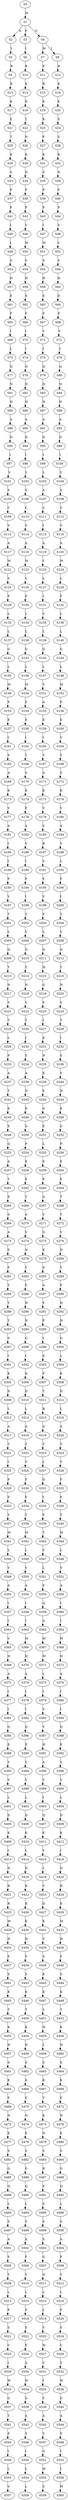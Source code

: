 strict digraph  {
	S0 -> S1 [ label = M ];
	S1 -> S2 [ label = A ];
	S1 -> S3 [ label = P ];
	S1 -> S4 [ label = G ];
	S2 -> S5 [ label = I ];
	S3 -> S6 [ label = I ];
	S4 -> S7 [ label = M ];
	S4 -> S8 [ label = I ];
	S5 -> S9 [ label = R ];
	S6 -> S10 [ label = R ];
	S7 -> S11 [ label = P ];
	S8 -> S12 [ label = R ];
	S9 -> S13 [ label = R ];
	S10 -> S14 [ label = K ];
	S11 -> S15 [ label = R ];
	S12 -> S16 [ label = K ];
	S13 -> S17 [ label = K ];
	S14 -> S18 [ label = K ];
	S15 -> S19 [ label = K ];
	S16 -> S20 [ label = K ];
	S17 -> S21 [ label = S ];
	S18 -> S22 [ label = T ];
	S19 -> S23 [ label = K ];
	S20 -> S24 [ label = S ];
	S21 -> S25 [ label = T ];
	S22 -> S26 [ label = N ];
	S23 -> S27 [ label = P ];
	S24 -> S28 [ label = S ];
	S25 -> S29 [ label = K ];
	S26 -> S30 [ label = K ];
	S27 -> S31 [ label = K ];
	S28 -> S32 [ label = K ];
	S29 -> S33 [ label = S ];
	S30 -> S34 [ label = N ];
	S31 -> S35 [ label = S ];
	S32 -> S36 [ label = N ];
	S33 -> S37 [ label = P ];
	S34 -> S38 [ label = P ];
	S35 -> S39 [ label = P ];
	S36 -> S40 [ label = P ];
	S37 -> S41 [ label = P ];
	S38 -> S42 [ label = P ];
	S39 -> S43 [ label = P ];
	S40 -> S44 [ label = P ];
	S41 -> S45 [ label = I ];
	S42 -> S46 [ label = V ];
	S43 -> S47 [ label = I ];
	S44 -> S48 [ label = V ];
	S45 -> S49 [ label = L ];
	S46 -> S50 [ label = M ];
	S47 -> S51 [ label = M ];
	S48 -> S52 [ label = L ];
	S49 -> S53 [ label = S ];
	S50 -> S54 [ label = S ];
	S51 -> S55 [ label = S ];
	S52 -> S56 [ label = S ];
	S53 -> S57 [ label = H ];
	S54 -> S58 [ label = H ];
	S55 -> S59 [ label = H ];
	S56 -> S60 [ label = H ];
	S57 -> S61 [ label = E ];
	S58 -> S62 [ label = E ];
	S59 -> S63 [ label = E ];
	S60 -> S64 [ label = D ];
	S61 -> S65 [ label = F ];
	S62 -> S66 [ label = F ];
	S63 -> S67 [ label = F ];
	S64 -> S68 [ label = F ];
	S65 -> S69 [ label = I ];
	S66 -> S70 [ label = I ];
	S67 -> S71 [ label = V ];
	S68 -> S72 [ label = V ];
	S69 -> S73 [ label = L ];
	S70 -> S74 [ label = I ];
	S71 -> S75 [ label = I ];
	S72 -> S76 [ label = I ];
	S73 -> S77 [ label = Q ];
	S74 -> S78 [ label = Q ];
	S75 -> S79 [ label = Q ];
	S76 -> S80 [ label = Q ];
	S77 -> S81 [ label = N ];
	S78 -> S82 [ label = N ];
	S79 -> S83 [ label = N ];
	S80 -> S84 [ label = N ];
	S81 -> S85 [ label = H ];
	S82 -> S86 [ label = H ];
	S83 -> S87 [ label = H ];
	S84 -> S88 [ label = H ];
	S85 -> S89 [ label = A ];
	S86 -> S90 [ label = A ];
	S87 -> S91 [ label = A ];
	S88 -> S92 [ label = A ];
	S89 -> S93 [ label = D ];
	S90 -> S94 [ label = D ];
	S91 -> S95 [ label = D ];
	S92 -> S96 [ label = D ];
	S93 -> S97 [ label = I ];
	S94 -> S98 [ label = I ];
	S95 -> S99 [ label = I ];
	S96 -> S100 [ label = I ];
	S97 -> S101 [ label = V ];
	S98 -> S102 [ label = V ];
	S99 -> S103 [ label = L ];
	S100 -> S104 [ label = V ];
	S101 -> S105 [ label = S ];
	S102 -> S106 [ label = S ];
	S103 -> S107 [ label = A ];
	S104 -> S108 [ label = S ];
	S105 -> S109 [ label = C ];
	S106 -> S110 [ label = C ];
	S107 -> S111 [ label = C ];
	S108 -> S112 [ label = C ];
	S109 -> S113 [ label = V ];
	S110 -> S114 [ label = V ];
	S111 -> S115 [ label = I ];
	S112 -> S116 [ label = V ];
	S113 -> S117 [ label = A ];
	S114 -> S118 [ label = A ];
	S115 -> S119 [ label = A ];
	S116 -> S120 [ label = A ];
	S117 -> S121 [ label = M ];
	S118 -> S122 [ label = M ];
	S119 -> S123 [ label = I ];
	S120 -> S124 [ label = M ];
	S121 -> S125 [ label = V ];
	S122 -> S126 [ label = V ];
	S123 -> S127 [ label = L ];
	S124 -> S128 [ label = L ];
	S125 -> S129 [ label = F ];
	S126 -> S130 [ label = F ];
	S127 -> S131 [ label = I ];
	S128 -> S132 [ label = F ];
	S129 -> S133 [ label = L ];
	S130 -> S134 [ label = L ];
	S131 -> S135 [ label = V ];
	S132 -> S136 [ label = L ];
	S133 -> S137 [ label = L ];
	S134 -> S138 [ label = L ];
	S135 -> S139 [ label = L ];
	S136 -> S140 [ label = L ];
	S137 -> S141 [ label = G ];
	S138 -> S142 [ label = G ];
	S139 -> S143 [ label = G ];
	S140 -> S144 [ label = G ];
	S141 -> S145 [ label = L ];
	S142 -> S146 [ label = L ];
	S143 -> S147 [ label = L ];
	S144 -> S148 [ label = L ];
	S145 -> S149 [ label = M ];
	S146 -> S150 [ label = M ];
	S147 -> S151 [ label = V ];
	S148 -> S152 [ label = M ];
	S149 -> S153 [ label = F ];
	S150 -> S154 [ label = F ];
	S151 -> S155 [ label = A ];
	S152 -> S156 [ label = F ];
	S153 -> S157 [ label = E ];
	S154 -> S158 [ label = E ];
	S155 -> S159 [ label = E ];
	S156 -> S160 [ label = E ];
	S157 -> S161 [ label = I ];
	S158 -> S162 [ label = I ];
	S159 -> S163 [ label = I ];
	S160 -> S164 [ label = V ];
	S161 -> S165 [ label = S ];
	S162 -> S166 [ label = T ];
	S163 -> S167 [ label = T ];
	S164 -> S168 [ label = T ];
	S165 -> S169 [ label = A ];
	S166 -> S170 [ label = S ];
	S167 -> S171 [ label = A ];
	S168 -> S172 [ label = S ];
	S169 -> S173 [ label = K ];
	S170 -> S174 [ label = K ];
	S171 -> S175 [ label = K ];
	S172 -> S176 [ label = K ];
	S173 -> S177 [ label = V ];
	S174 -> S178 [ label = F ];
	S175 -> S179 [ label = V ];
	S176 -> S180 [ label = V ];
	S177 -> S181 [ label = A ];
	S178 -> S182 [ label = A ];
	S179 -> S183 [ label = S ];
	S180 -> S184 [ label = A ];
	S181 -> S185 [ label = I ];
	S182 -> S186 [ label = V ];
	S183 -> S187 [ label = R ];
	S184 -> S188 [ label = V ];
	S185 -> S189 [ label = I ];
	S186 -> S190 [ label = I ];
	S187 -> S191 [ label = V ];
	S188 -> S192 [ label = L ];
	S189 -> S193 [ label = F ];
	S190 -> S194 [ label = F ];
	S191 -> S195 [ label = F ];
	S192 -> S196 [ label = F ];
	S193 -> S197 [ label = V ];
	S194 -> S198 [ label = I ];
	S195 -> S199 [ label = V ];
	S196 -> S200 [ label = I ];
	S197 -> S201 [ label = T ];
	S198 -> S202 [ label = T ];
	S199 -> S203 [ label = F ];
	S200 -> S204 [ label = T ];
	S201 -> S205 [ label = L ];
	S202 -> S206 [ label = V ];
	S203 -> S207 [ label = L ];
	S204 -> S208 [ label = V ];
	S205 -> S209 [ label = Q ];
	S206 -> S210 [ label = Q ];
	S207 -> S211 [ label = Q ];
	S208 -> S212 [ label = Q ];
	S209 -> S213 [ label = Y ];
	S210 -> S214 [ label = Y ];
	S211 -> S215 [ label = H ];
	S212 -> S216 [ label = Y ];
	S213 -> S217 [ label = N ];
	S214 -> S218 [ label = N ];
	S215 -> S219 [ label = G ];
	S216 -> S220 [ label = N ];
	S217 -> S221 [ label = V ];
	S218 -> S222 [ label = V ];
	S219 -> S223 [ label = F ];
	S220 -> S224 [ label = V ];
	S221 -> S225 [ label = T ];
	S222 -> S226 [ label = T ];
	S223 -> S227 [ label = I ];
	S224 -> S228 [ label = T ];
	S225 -> S229 [ label = L ];
	S226 -> S230 [ label = I ];
	S227 -> S231 [ label = K ];
	S228 -> S232 [ label = I ];
	S229 -> S233 [ label = P ];
	S230 -> S234 [ label = S ];
	S231 -> S235 [ label = N ];
	S232 -> S236 [ label = S ];
	S233 -> S237 [ label = A ];
	S234 -> S238 [ label = A ];
	S235 -> S239 [ label = E ];
	S236 -> S240 [ label = V ];
	S237 -> S241 [ label = T ];
	S238 -> S242 [ label = N ];
	S239 -> S243 [ label = E ];
	S240 -> S244 [ label = N ];
	S241 -> S245 [ label = E ];
	S242 -> S246 [ label = E ];
	S243 -> S247 [ label = G ];
	S244 -> S248 [ label = E ];
	S245 -> S249 [ label = E ];
	S246 -> S250 [ label = G ];
	S247 -> S251 [ label = E ];
	S248 -> S252 [ label = G ];
	S249 -> S253 [ label = Q ];
	S250 -> S254 [ label = P ];
	S251 -> S255 [ label = L ];
	S252 -> S256 [ label = P ];
	S253 -> S257 [ label = A ];
	S254 -> S258 [ label = E ];
	S255 -> S259 [ label = E ];
	S256 -> S260 [ label = E ];
	S257 -> S261 [ label = T ];
	S258 -> S262 [ label = E ];
	S259 -> S263 [ label = P ];
	S260 -> S264 [ label = E ];
	S261 -> S265 [ label = E ];
	S262 -> S266 [ label = T ];
	S263 -> S267 [ label = A ];
	S264 -> S268 [ label = T ];
	S265 -> S269 [ label = S ];
	S266 -> S270 [ label = A ];
	S267 -> S271 [ label = V ];
	S268 -> S272 [ label = T ];
	S269 -> S273 [ label = A ];
	S270 -> S274 [ label = V ];
	S271 -> S275 [ label = G ];
	S272 -> S276 [ label = V ];
	S273 -> S277 [ label = S ];
	S274 -> S278 [ label = N ];
	S275 -> S279 [ label = K ];
	S276 -> S280 [ label = N ];
	S277 -> S281 [ label = F ];
	S278 -> S282 [ label = Y ];
	S279 -> S283 [ label = D ];
	S280 -> S284 [ label = Y ];
	S281 -> S285 [ label = Y ];
	S282 -> S286 [ label = F ];
	S283 -> S287 [ label = A ];
	S284 -> S288 [ label = F ];
	S285 -> S289 [ label = Y ];
	S286 -> S290 [ label = H ];
	S287 -> S291 [ label = F ];
	S288 -> S292 [ label = H ];
	S289 -> S293 [ label = Y ];
	S290 -> S294 [ label = H ];
	S291 -> S295 [ label = P ];
	S292 -> S296 [ label = H ];
	S293 -> S297 [ label = G ];
	S294 -> S298 [ label = G ];
	S295 -> S299 [ label = I ];
	S296 -> S300 [ label = G ];
	S297 -> S301 [ label = I ];
	S298 -> S302 [ label = I ];
	S299 -> S303 [ label = E ];
	S300 -> S304 [ label = L ];
	S301 -> S305 [ label = K ];
	S302 -> S306 [ label = K ];
	S303 -> S307 [ label = F ];
	S304 -> S308 [ label = K ];
	S305 -> S309 [ label = D ];
	S306 -> S310 [ label = D ];
	S307 -> S311 [ label = T ];
	S308 -> S312 [ label = D ];
	S309 -> S313 [ label = L ];
	S310 -> S314 [ label = L ];
	S311 -> S315 [ label = R ];
	S312 -> S316 [ label = L ];
	S313 -> S317 [ label = A ];
	S314 -> S318 [ label = A ];
	S315 -> S319 [ label = G ];
	S316 -> S320 [ label = A ];
	S317 -> S321 [ label = T ];
	S318 -> S322 [ label = T ];
	S319 -> S323 [ label = Y ];
	S320 -> S324 [ label = T ];
	S321 -> S325 [ label = I ];
	S322 -> S326 [ label = V ];
	S323 -> S327 [ label = L ];
	S324 -> S328 [ label = V ];
	S325 -> S329 [ label = F ];
	S326 -> S330 [ label = F ];
	S327 -> S331 [ label = D ];
	S328 -> S332 [ label = F ];
	S329 -> S333 [ label = F ];
	S330 -> S334 [ label = F ];
	S331 -> S335 [ label = I ];
	S332 -> S336 [ label = F ];
	S333 -> S337 [ label = Y ];
	S334 -> S338 [ label = Y ];
	S335 -> S339 [ label = F ];
	S336 -> S340 [ label = Y ];
	S337 -> S341 [ label = M ];
	S338 -> S342 [ label = M ];
	S339 -> S343 [ label = T ];
	S340 -> S344 [ label = M ];
	S341 -> S345 [ label = L ];
	S342 -> S346 [ label = L ];
	S343 -> S347 [ label = V ];
	S344 -> S348 [ label = L ];
	S345 -> S349 [ label = V ];
	S346 -> S350 [ label = V ];
	S347 -> S351 [ label = L ];
	S348 -> S352 [ label = V ];
	S349 -> S353 [ label = A ];
	S350 -> S354 [ label = A ];
	S351 -> S355 [ label = F ];
	S352 -> S356 [ label = A ];
	S353 -> S357 [ label = I ];
	S354 -> S358 [ label = I ];
	S355 -> S359 [ label = Q ];
	S356 -> S360 [ label = I ];
	S357 -> S361 [ label = I ];
	S358 -> S362 [ label = I ];
	S359 -> S363 [ label = A ];
	S360 -> S364 [ label = I ];
	S361 -> S365 [ label = V ];
	S362 -> S366 [ label = M ];
	S363 -> S367 [ label = M ];
	S364 -> S368 [ label = M ];
	S365 -> S369 [ label = H ];
	S366 -> S370 [ label = H ];
	S367 -> S371 [ label = M ];
	S368 -> S372 [ label = H ];
	S369 -> S373 [ label = A ];
	S370 -> S374 [ label = A ];
	S371 -> S375 [ label = L ];
	S372 -> S376 [ label = A ];
	S373 -> S377 [ label = I ];
	S374 -> S378 [ label = I ];
	S375 -> S379 [ label = I ];
	S376 -> S380 [ label = I ];
	S377 -> S381 [ label = I ];
	S378 -> S382 [ label = I ];
	S379 -> S383 [ label = V ];
	S380 -> S384 [ label = I ];
	S381 -> S385 [ label = Q ];
	S382 -> S386 [ label = Q ];
	S383 -> S387 [ label = V ];
	S384 -> S388 [ label = Q ];
	S385 -> S389 [ label = E ];
	S386 -> S390 [ label = E ];
	S387 -> S391 [ label = H ];
	S388 -> S392 [ label = E ];
	S389 -> S393 [ label = Y ];
	S390 -> S394 [ label = Y ];
	S391 -> S395 [ label = A ];
	S392 -> S396 [ label = Y ];
	S393 -> S397 [ label = V ];
	S394 -> S398 [ label = V ];
	S395 -> S399 [ label = V ];
	S396 -> S400 [ label = V ];
	S397 -> S401 [ label = L ];
	S398 -> S402 [ label = L ];
	S399 -> S403 [ label = I ];
	S400 -> S404 [ label = L ];
	S401 -> S405 [ label = D ];
	S402 -> S406 [ label = D ];
	S403 -> S407 [ label = Q ];
	S404 -> S408 [ label = D ];
	S405 -> S409 [ label = K ];
	S406 -> S410 [ label = K ];
	S407 -> S411 [ label = E ];
	S408 -> S412 [ label = K ];
	S409 -> S413 [ label = I ];
	S410 -> S414 [ label = L ];
	S411 -> S415 [ label = Y ];
	S412 -> S416 [ label = I ];
	S413 -> S417 [ label = N ];
	S414 -> S418 [ label = N ];
	S415 -> S419 [ label = I ];
	S416 -> S420 [ label = N ];
	S417 -> S421 [ label = R ];
	S418 -> S422 [ label = K ];
	S419 -> S423 [ label = V ];
	S420 -> S424 [ label = R ];
	S421 -> S425 [ label = R ];
	S422 -> S426 [ label = K ];
	S423 -> S427 [ label = D ];
	S424 -> S428 [ label = K ];
	S425 -> S429 [ label = M ];
	S426 -> S430 [ label = K ];
	S427 -> S431 [ label = K ];
	S428 -> S432 [ label = M ];
	S429 -> S433 [ label = H ];
	S430 -> S434 [ label = H ];
	S431 -> S435 [ label = V ];
	S432 -> S436 [ label = H ];
	S433 -> S437 [ label = F ];
	S434 -> S438 [ label = F ];
	S435 -> S439 [ label = S ];
	S436 -> S440 [ label = F ];
	S437 -> S441 [ label = S ];
	S438 -> S442 [ label = S ];
	S439 -> S443 [ label = K ];
	S440 -> S444 [ label = S ];
	S441 -> S445 [ label = K ];
	S442 -> S446 [ label = K ];
	S443 -> S447 [ label = K ];
	S444 -> S448 [ label = K ];
	S445 -> S449 [ label = T ];
	S446 -> S450 [ label = T ];
	S447 -> S451 [ label = L ];
	S448 -> S452 [ label = T ];
	S449 -> S453 [ label = K ];
	S450 -> S454 [ label = K ];
	S451 -> S455 [ label = H ];
	S452 -> S456 [ label = K ];
	S453 -> S457 [ label = H ];
	S454 -> S458 [ label = H ];
	S455 -> S459 [ label = L ];
	S456 -> S460 [ label = H ];
	S457 -> S461 [ label = S ];
	S458 -> S462 [ label = S ];
	S459 -> S463 [ label = S ];
	S460 -> S464 [ label = S ];
	S461 -> S465 [ label = K ];
	S462 -> S466 [ label = K ];
	S463 -> S467 [ label = K ];
	S464 -> S468 [ label = K ];
	S465 -> S469 [ label = F ];
	S466 -> S470 [ label = F ];
	S467 -> S471 [ label = T ];
	S468 -> S472 [ label = F ];
	S469 -> S473 [ label = N ];
	S470 -> S474 [ label = N ];
	S471 -> S475 [ label = K ];
	S472 -> S476 [ label = N ];
	S473 -> S477 [ label = E ];
	S474 -> S478 [ label = E ];
	S475 -> S479 [ label = N ];
	S476 -> S480 [ label = E ];
	S477 -> S481 [ label = S ];
	S478 -> S482 [ label = S ];
	S479 -> S483 [ label = S ];
	S480 -> S484 [ label = S ];
	S481 -> S485 [ label = G ];
	S482 -> S486 [ label = G ];
	S483 -> S487 [ label = R ];
	S484 -> S488 [ label = G ];
	S485 -> S489 [ label = Q ];
	S486 -> S490 [ label = Q ];
	S487 -> S491 [ label = F ];
	S488 -> S492 [ label = Q ];
	S489 -> S493 [ label = L ];
	S490 -> S494 [ label = L ];
	S491 -> S495 [ label = S ];
	S492 -> S496 [ label = L ];
	S493 -> S497 [ label = S ];
	S494 -> S498 [ label = S ];
	S495 -> S499 [ label = E ];
	S496 -> S500 [ label = S ];
	S497 -> S501 [ label = A ];
	S498 -> S502 [ label = A ];
	S499 -> S503 [ label = S ];
	S500 -> S504 [ label = A ];
	S501 -> S505 [ label = F ];
	S502 -> S506 [ label = F ];
	S503 -> S507 [ label = G ];
	S504 -> S508 [ label = F ];
	S505 -> S509 [ label = Y ];
	S506 -> S510 [ label = Y ];
	S507 -> S511 [ label = Q ];
	S508 -> S512 [ label = Y ];
	S509 -> S513 [ label = L ];
	S510 -> S514 [ label = L ];
	S511 -> S515 [ label = L ];
	S512 -> S516 [ label = L ];
	S513 -> S517 [ label = F ];
	S514 -> S518 [ label = F ];
	S515 -> S519 [ label = L ];
	S516 -> S520 [ label = F ];
	S517 -> S521 [ label = S ];
	S518 -> S522 [ label = S ];
	S519 -> S523 [ label = V ];
	S520 -> S524 [ label = S ];
	S521 -> S525 [ label = C ];
	S522 -> S526 [ label = F ];
	S523 -> S527 [ label = W ];
	S524 -> S528 [ label = C ];
	S525 -> S529 [ label = I ];
	S526 -> S530 [ label = A ];
	S527 -> S531 [ label = C ];
	S528 -> S532 [ label = V ];
	S529 -> S533 [ label = W ];
	S530 -> S534 [ label = W ];
	S531 -> S535 [ label = I ];
	S532 -> S536 [ label = W ];
	S533 -> S537 [ label = G ];
	S534 -> S538 [ label = G ];
	S535 -> S539 [ label = V ];
	S536 -> S540 [ label = G ];
	S537 -> S541 [ label = T ];
	S538 -> S542 [ label = A ];
	S539 -> S543 [ label = A ];
	S540 -> S544 [ label = A ];
	S541 -> S545 [ label = F ];
	S542 -> S546 [ label = S ];
	S543 -> S547 [ label = V ];
	S544 -> S548 [ label = S ];
	S545 -> S549 [ label = I ];
	S546 -> S550 [ label = I ];
	S547 -> S551 [ label = G ];
	S548 -> S552 [ label = I ];
	S549 -> S553 [ label = L ];
	S550 -> S554 [ label = L ];
	S551 -> S555 [ label = W ];
	S552 -> S556 [ label = I ];
	S553 -> S557 [ label = V ];
	S554 -> S558 [ label = L ];
	S555 -> S559 [ label = S ];
	S556 -> S560 [ label = M ];
}
